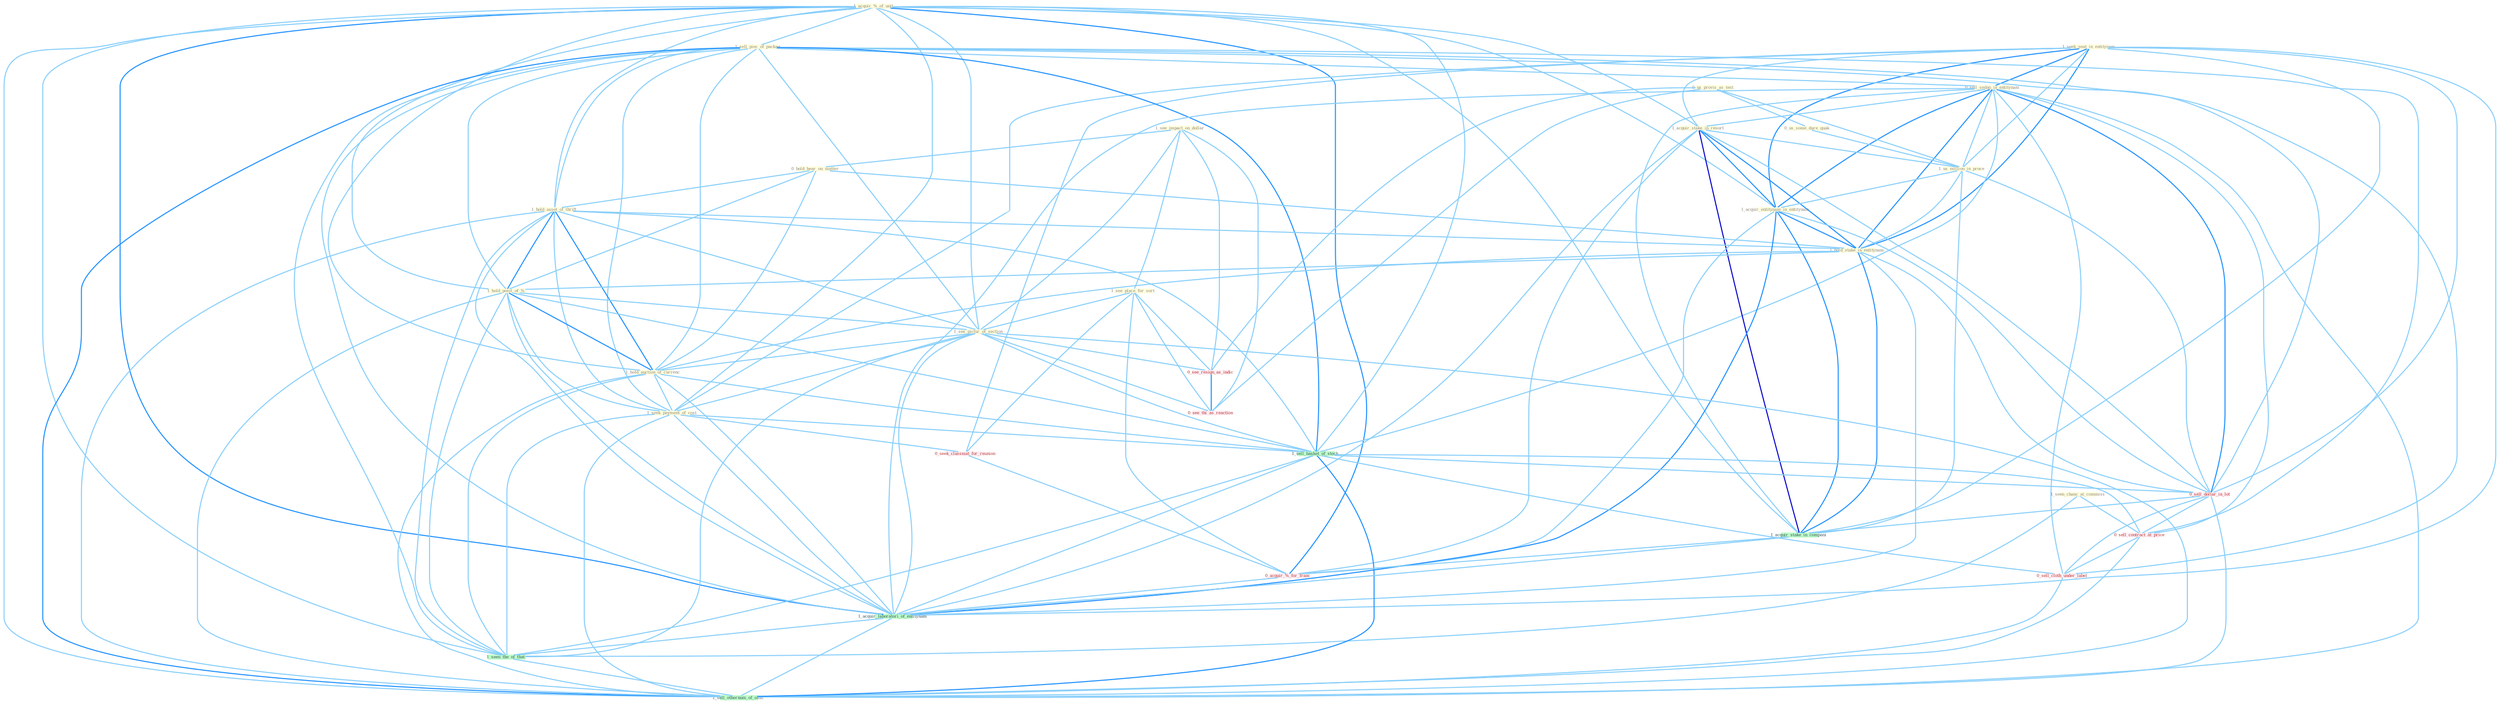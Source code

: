 Graph G{ 
    node
    [shape=polygon,style=filled,width=.5,height=.06,color="#BDFCC9",fixedsize=true,fontsize=4,
    fontcolor="#2f4f4f"];
    {node
    [color="#ffffe0", fontcolor="#8b7d6b"] "1_acquir_%_of_unit " "1_seek_seat_in_entitynam " "1_sell_piec_of_packag " "0_sell_sedan_in_entitynam " "1_see_impact_on_dollar " "0_us_provis_as_test " "0_us_some_dure_quak " "1_see_place_for_sort " "1_acquir_stake_in_resort " "1_seen_chanc_at_commiss " "0_hold_hear_on_matter " "1_hold_asset_of_thrift " "1_us_million_in_proce " "1_acquir_entitynam_in_entitynam " "1_hold_stake_in_entitynam " "1_hold_posit_of_% " "1_see_pictur_of_section " "1_hold_auction_of_currenc " "1_seek_payment_of_cost "}
{node [color="#fff0f5", fontcolor="#b22222"] "0_seek_classmat_for_reunion " "0_sell_dollar_in_lot " "0_see_resign_as_indic " "0_acquir_%_for_franc " "0_sell_contract_at_price " "0_sell_cloth_under_label " "0_see_thi_as_reaction "}
edge [color="#B0E2FF"];

	"1_acquir_%_of_unit " -- "1_sell_piec_of_packag " [w="1", color="#87cefa" ];
	"1_acquir_%_of_unit " -- "1_acquir_stake_in_resort " [w="1", color="#87cefa" ];
	"1_acquir_%_of_unit " -- "1_hold_asset_of_thrift " [w="1", color="#87cefa" ];
	"1_acquir_%_of_unit " -- "1_acquir_entitynam_in_entitynam " [w="1", color="#87cefa" ];
	"1_acquir_%_of_unit " -- "1_hold_posit_of_% " [w="1", color="#87cefa" ];
	"1_acquir_%_of_unit " -- "1_see_pictur_of_section " [w="1", color="#87cefa" ];
	"1_acquir_%_of_unit " -- "1_hold_auction_of_currenc " [w="1", color="#87cefa" ];
	"1_acquir_%_of_unit " -- "1_seek_payment_of_cost " [w="1", color="#87cefa" ];
	"1_acquir_%_of_unit " -- "1_sell_basket_of_stock " [w="1", color="#87cefa" ];
	"1_acquir_%_of_unit " -- "1_acquir_stake_in_compani " [w="1", color="#87cefa" ];
	"1_acquir_%_of_unit " -- "0_acquir_%_for_franc " [w="2", color="#1e90ff" , len=0.8];
	"1_acquir_%_of_unit " -- "1_acquir_laboratori_of_entitynam " [w="2", color="#1e90ff" , len=0.8];
	"1_acquir_%_of_unit " -- "1_seen_the_of_that " [w="1", color="#87cefa" ];
	"1_acquir_%_of_unit " -- "1_sell_othernum_of_offic " [w="1", color="#87cefa" ];
	"1_seek_seat_in_entitynam " -- "0_sell_sedan_in_entitynam " [w="2", color="#1e90ff" , len=0.8];
	"1_seek_seat_in_entitynam " -- "1_acquir_stake_in_resort " [w="1", color="#87cefa" ];
	"1_seek_seat_in_entitynam " -- "1_us_million_in_proce " [w="1", color="#87cefa" ];
	"1_seek_seat_in_entitynam " -- "1_acquir_entitynam_in_entitynam " [w="2", color="#1e90ff" , len=0.8];
	"1_seek_seat_in_entitynam " -- "1_hold_stake_in_entitynam " [w="2", color="#1e90ff" , len=0.8];
	"1_seek_seat_in_entitynam " -- "1_seek_payment_of_cost " [w="1", color="#87cefa" ];
	"1_seek_seat_in_entitynam " -- "0_seek_classmat_for_reunion " [w="1", color="#87cefa" ];
	"1_seek_seat_in_entitynam " -- "0_sell_dollar_in_lot " [w="1", color="#87cefa" ];
	"1_seek_seat_in_entitynam " -- "1_acquir_stake_in_compani " [w="1", color="#87cefa" ];
	"1_seek_seat_in_entitynam " -- "1_acquir_laboratori_of_entitynam " [w="1", color="#87cefa" ];
	"1_sell_piec_of_packag " -- "0_sell_sedan_in_entitynam " [w="1", color="#87cefa" ];
	"1_sell_piec_of_packag " -- "1_hold_asset_of_thrift " [w="1", color="#87cefa" ];
	"1_sell_piec_of_packag " -- "1_hold_posit_of_% " [w="1", color="#87cefa" ];
	"1_sell_piec_of_packag " -- "1_see_pictur_of_section " [w="1", color="#87cefa" ];
	"1_sell_piec_of_packag " -- "1_hold_auction_of_currenc " [w="1", color="#87cefa" ];
	"1_sell_piec_of_packag " -- "1_seek_payment_of_cost " [w="1", color="#87cefa" ];
	"1_sell_piec_of_packag " -- "1_sell_basket_of_stock " [w="2", color="#1e90ff" , len=0.8];
	"1_sell_piec_of_packag " -- "0_sell_dollar_in_lot " [w="1", color="#87cefa" ];
	"1_sell_piec_of_packag " -- "0_sell_contract_at_price " [w="1", color="#87cefa" ];
	"1_sell_piec_of_packag " -- "1_acquir_laboratori_of_entitynam " [w="1", color="#87cefa" ];
	"1_sell_piec_of_packag " -- "0_sell_cloth_under_label " [w="1", color="#87cefa" ];
	"1_sell_piec_of_packag " -- "1_seen_the_of_that " [w="1", color="#87cefa" ];
	"1_sell_piec_of_packag " -- "1_sell_othernum_of_offic " [w="2", color="#1e90ff" , len=0.8];
	"0_sell_sedan_in_entitynam " -- "1_acquir_stake_in_resort " [w="1", color="#87cefa" ];
	"0_sell_sedan_in_entitynam " -- "1_us_million_in_proce " [w="1", color="#87cefa" ];
	"0_sell_sedan_in_entitynam " -- "1_acquir_entitynam_in_entitynam " [w="2", color="#1e90ff" , len=0.8];
	"0_sell_sedan_in_entitynam " -- "1_hold_stake_in_entitynam " [w="2", color="#1e90ff" , len=0.8];
	"0_sell_sedan_in_entitynam " -- "1_sell_basket_of_stock " [w="1", color="#87cefa" ];
	"0_sell_sedan_in_entitynam " -- "0_sell_dollar_in_lot " [w="2", color="#1e90ff" , len=0.8];
	"0_sell_sedan_in_entitynam " -- "1_acquir_stake_in_compani " [w="1", color="#87cefa" ];
	"0_sell_sedan_in_entitynam " -- "0_sell_contract_at_price " [w="1", color="#87cefa" ];
	"0_sell_sedan_in_entitynam " -- "1_acquir_laboratori_of_entitynam " [w="1", color="#87cefa" ];
	"0_sell_sedan_in_entitynam " -- "0_sell_cloth_under_label " [w="1", color="#87cefa" ];
	"0_sell_sedan_in_entitynam " -- "1_sell_othernum_of_offic " [w="1", color="#87cefa" ];
	"1_see_impact_on_dollar " -- "1_see_place_for_sort " [w="1", color="#87cefa" ];
	"1_see_impact_on_dollar " -- "0_hold_hear_on_matter " [w="1", color="#87cefa" ];
	"1_see_impact_on_dollar " -- "1_see_pictur_of_section " [w="1", color="#87cefa" ];
	"1_see_impact_on_dollar " -- "0_see_resign_as_indic " [w="1", color="#87cefa" ];
	"1_see_impact_on_dollar " -- "0_see_thi_as_reaction " [w="1", color="#87cefa" ];
	"0_us_provis_as_test " -- "0_us_some_dure_quak " [w="1", color="#87cefa" ];
	"0_us_provis_as_test " -- "1_us_million_in_proce " [w="1", color="#87cefa" ];
	"0_us_provis_as_test " -- "0_see_resign_as_indic " [w="1", color="#87cefa" ];
	"0_us_provis_as_test " -- "0_see_thi_as_reaction " [w="1", color="#87cefa" ];
	"0_us_some_dure_quak " -- "1_us_million_in_proce " [w="1", color="#87cefa" ];
	"1_see_place_for_sort " -- "1_see_pictur_of_section " [w="1", color="#87cefa" ];
	"1_see_place_for_sort " -- "0_seek_classmat_for_reunion " [w="1", color="#87cefa" ];
	"1_see_place_for_sort " -- "0_see_resign_as_indic " [w="1", color="#87cefa" ];
	"1_see_place_for_sort " -- "0_acquir_%_for_franc " [w="1", color="#87cefa" ];
	"1_see_place_for_sort " -- "0_see_thi_as_reaction " [w="1", color="#87cefa" ];
	"1_acquir_stake_in_resort " -- "1_us_million_in_proce " [w="1", color="#87cefa" ];
	"1_acquir_stake_in_resort " -- "1_acquir_entitynam_in_entitynam " [w="2", color="#1e90ff" , len=0.8];
	"1_acquir_stake_in_resort " -- "1_hold_stake_in_entitynam " [w="2", color="#1e90ff" , len=0.8];
	"1_acquir_stake_in_resort " -- "0_sell_dollar_in_lot " [w="1", color="#87cefa" ];
	"1_acquir_stake_in_resort " -- "1_acquir_stake_in_compani " [w="3", color="#0000cd" , len=0.6];
	"1_acquir_stake_in_resort " -- "0_acquir_%_for_franc " [w="1", color="#87cefa" ];
	"1_acquir_stake_in_resort " -- "1_acquir_laboratori_of_entitynam " [w="1", color="#87cefa" ];
	"1_seen_chanc_at_commiss " -- "0_sell_contract_at_price " [w="1", color="#87cefa" ];
	"1_seen_chanc_at_commiss " -- "1_seen_the_of_that " [w="1", color="#87cefa" ];
	"0_hold_hear_on_matter " -- "1_hold_asset_of_thrift " [w="1", color="#87cefa" ];
	"0_hold_hear_on_matter " -- "1_hold_stake_in_entitynam " [w="1", color="#87cefa" ];
	"0_hold_hear_on_matter " -- "1_hold_posit_of_% " [w="1", color="#87cefa" ];
	"0_hold_hear_on_matter " -- "1_hold_auction_of_currenc " [w="1", color="#87cefa" ];
	"1_hold_asset_of_thrift " -- "1_hold_stake_in_entitynam " [w="1", color="#87cefa" ];
	"1_hold_asset_of_thrift " -- "1_hold_posit_of_% " [w="2", color="#1e90ff" , len=0.8];
	"1_hold_asset_of_thrift " -- "1_see_pictur_of_section " [w="1", color="#87cefa" ];
	"1_hold_asset_of_thrift " -- "1_hold_auction_of_currenc " [w="2", color="#1e90ff" , len=0.8];
	"1_hold_asset_of_thrift " -- "1_seek_payment_of_cost " [w="1", color="#87cefa" ];
	"1_hold_asset_of_thrift " -- "1_sell_basket_of_stock " [w="1", color="#87cefa" ];
	"1_hold_asset_of_thrift " -- "1_acquir_laboratori_of_entitynam " [w="1", color="#87cefa" ];
	"1_hold_asset_of_thrift " -- "1_seen_the_of_that " [w="1", color="#87cefa" ];
	"1_hold_asset_of_thrift " -- "1_sell_othernum_of_offic " [w="1", color="#87cefa" ];
	"1_us_million_in_proce " -- "1_acquir_entitynam_in_entitynam " [w="1", color="#87cefa" ];
	"1_us_million_in_proce " -- "1_hold_stake_in_entitynam " [w="1", color="#87cefa" ];
	"1_us_million_in_proce " -- "0_sell_dollar_in_lot " [w="1", color="#87cefa" ];
	"1_us_million_in_proce " -- "1_acquir_stake_in_compani " [w="1", color="#87cefa" ];
	"1_acquir_entitynam_in_entitynam " -- "1_hold_stake_in_entitynam " [w="2", color="#1e90ff" , len=0.8];
	"1_acquir_entitynam_in_entitynam " -- "0_sell_dollar_in_lot " [w="1", color="#87cefa" ];
	"1_acquir_entitynam_in_entitynam " -- "1_acquir_stake_in_compani " [w="2", color="#1e90ff" , len=0.8];
	"1_acquir_entitynam_in_entitynam " -- "0_acquir_%_for_franc " [w="1", color="#87cefa" ];
	"1_acquir_entitynam_in_entitynam " -- "1_acquir_laboratori_of_entitynam " [w="2", color="#1e90ff" , len=0.8];
	"1_hold_stake_in_entitynam " -- "1_hold_posit_of_% " [w="1", color="#87cefa" ];
	"1_hold_stake_in_entitynam " -- "1_hold_auction_of_currenc " [w="1", color="#87cefa" ];
	"1_hold_stake_in_entitynam " -- "0_sell_dollar_in_lot " [w="1", color="#87cefa" ];
	"1_hold_stake_in_entitynam " -- "1_acquir_stake_in_compani " [w="2", color="#1e90ff" , len=0.8];
	"1_hold_stake_in_entitynam " -- "1_acquir_laboratori_of_entitynam " [w="1", color="#87cefa" ];
	"1_hold_posit_of_% " -- "1_see_pictur_of_section " [w="1", color="#87cefa" ];
	"1_hold_posit_of_% " -- "1_hold_auction_of_currenc " [w="2", color="#1e90ff" , len=0.8];
	"1_hold_posit_of_% " -- "1_seek_payment_of_cost " [w="1", color="#87cefa" ];
	"1_hold_posit_of_% " -- "1_sell_basket_of_stock " [w="1", color="#87cefa" ];
	"1_hold_posit_of_% " -- "1_acquir_laboratori_of_entitynam " [w="1", color="#87cefa" ];
	"1_hold_posit_of_% " -- "1_seen_the_of_that " [w="1", color="#87cefa" ];
	"1_hold_posit_of_% " -- "1_sell_othernum_of_offic " [w="1", color="#87cefa" ];
	"1_see_pictur_of_section " -- "1_hold_auction_of_currenc " [w="1", color="#87cefa" ];
	"1_see_pictur_of_section " -- "1_seek_payment_of_cost " [w="1", color="#87cefa" ];
	"1_see_pictur_of_section " -- "1_sell_basket_of_stock " [w="1", color="#87cefa" ];
	"1_see_pictur_of_section " -- "0_see_resign_as_indic " [w="1", color="#87cefa" ];
	"1_see_pictur_of_section " -- "1_acquir_laboratori_of_entitynam " [w="1", color="#87cefa" ];
	"1_see_pictur_of_section " -- "1_seen_the_of_that " [w="1", color="#87cefa" ];
	"1_see_pictur_of_section " -- "1_sell_othernum_of_offic " [w="1", color="#87cefa" ];
	"1_see_pictur_of_section " -- "0_see_thi_as_reaction " [w="1", color="#87cefa" ];
	"1_hold_auction_of_currenc " -- "1_seek_payment_of_cost " [w="1", color="#87cefa" ];
	"1_hold_auction_of_currenc " -- "1_sell_basket_of_stock " [w="1", color="#87cefa" ];
	"1_hold_auction_of_currenc " -- "1_acquir_laboratori_of_entitynam " [w="1", color="#87cefa" ];
	"1_hold_auction_of_currenc " -- "1_seen_the_of_that " [w="1", color="#87cefa" ];
	"1_hold_auction_of_currenc " -- "1_sell_othernum_of_offic " [w="1", color="#87cefa" ];
	"1_seek_payment_of_cost " -- "0_seek_classmat_for_reunion " [w="1", color="#87cefa" ];
	"1_seek_payment_of_cost " -- "1_sell_basket_of_stock " [w="1", color="#87cefa" ];
	"1_seek_payment_of_cost " -- "1_acquir_laboratori_of_entitynam " [w="1", color="#87cefa" ];
	"1_seek_payment_of_cost " -- "1_seen_the_of_that " [w="1", color="#87cefa" ];
	"1_seek_payment_of_cost " -- "1_sell_othernum_of_offic " [w="1", color="#87cefa" ];
	"0_seek_classmat_for_reunion " -- "0_acquir_%_for_franc " [w="1", color="#87cefa" ];
	"1_sell_basket_of_stock " -- "0_sell_dollar_in_lot " [w="1", color="#87cefa" ];
	"1_sell_basket_of_stock " -- "0_sell_contract_at_price " [w="1", color="#87cefa" ];
	"1_sell_basket_of_stock " -- "1_acquir_laboratori_of_entitynam " [w="1", color="#87cefa" ];
	"1_sell_basket_of_stock " -- "0_sell_cloth_under_label " [w="1", color="#87cefa" ];
	"1_sell_basket_of_stock " -- "1_seen_the_of_that " [w="1", color="#87cefa" ];
	"1_sell_basket_of_stock " -- "1_sell_othernum_of_offic " [w="2", color="#1e90ff" , len=0.8];
	"0_sell_dollar_in_lot " -- "1_acquir_stake_in_compani " [w="1", color="#87cefa" ];
	"0_sell_dollar_in_lot " -- "0_sell_contract_at_price " [w="1", color="#87cefa" ];
	"0_sell_dollar_in_lot " -- "0_sell_cloth_under_label " [w="1", color="#87cefa" ];
	"0_sell_dollar_in_lot " -- "1_sell_othernum_of_offic " [w="1", color="#87cefa" ];
	"0_see_resign_as_indic " -- "0_see_thi_as_reaction " [w="2", color="#1e90ff" , len=0.8];
	"1_acquir_stake_in_compani " -- "0_acquir_%_for_franc " [w="1", color="#87cefa" ];
	"1_acquir_stake_in_compani " -- "1_acquir_laboratori_of_entitynam " [w="1", color="#87cefa" ];
	"0_acquir_%_for_franc " -- "1_acquir_laboratori_of_entitynam " [w="1", color="#87cefa" ];
	"0_sell_contract_at_price " -- "0_sell_cloth_under_label " [w="1", color="#87cefa" ];
	"0_sell_contract_at_price " -- "1_sell_othernum_of_offic " [w="1", color="#87cefa" ];
	"1_acquir_laboratori_of_entitynam " -- "1_seen_the_of_that " [w="1", color="#87cefa" ];
	"1_acquir_laboratori_of_entitynam " -- "1_sell_othernum_of_offic " [w="1", color="#87cefa" ];
	"0_sell_cloth_under_label " -- "1_sell_othernum_of_offic " [w="1", color="#87cefa" ];
	"1_seen_the_of_that " -- "1_sell_othernum_of_offic " [w="1", color="#87cefa" ];
}